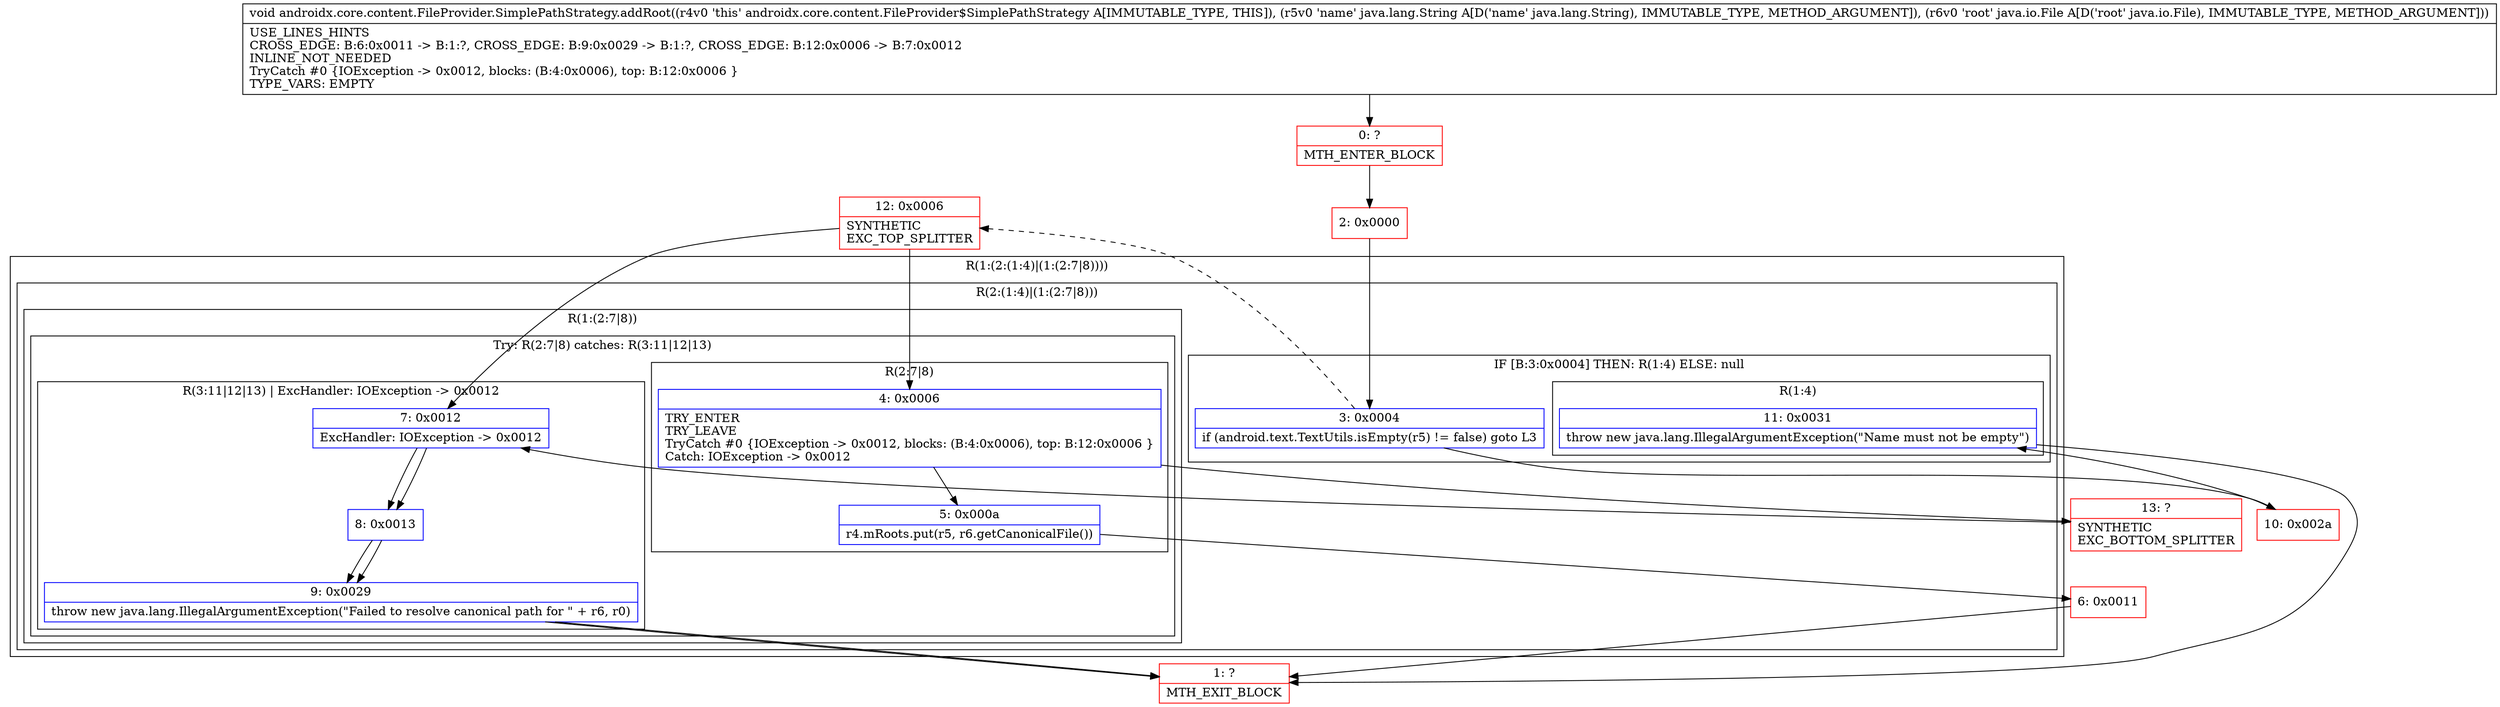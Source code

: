 digraph "CFG forandroidx.core.content.FileProvider.SimplePathStrategy.addRoot(Ljava\/lang\/String;Ljava\/io\/File;)V" {
subgraph cluster_Region_1310589442 {
label = "R(1:(2:(1:4)|(1:(2:7|8))))";
node [shape=record,color=blue];
subgraph cluster_Region_1455773375 {
label = "R(2:(1:4)|(1:(2:7|8)))";
node [shape=record,color=blue];
subgraph cluster_IfRegion_2099394335 {
label = "IF [B:3:0x0004] THEN: R(1:4) ELSE: null";
node [shape=record,color=blue];
Node_3 [shape=record,label="{3\:\ 0x0004|if (android.text.TextUtils.isEmpty(r5) != false) goto L3\l}"];
subgraph cluster_Region_1678499824 {
label = "R(1:4)";
node [shape=record,color=blue];
Node_11 [shape=record,label="{11\:\ 0x0031|throw new java.lang.IllegalArgumentException(\"Name must not be empty\")\l}"];
}
}
subgraph cluster_Region_1513869153 {
label = "R(1:(2:7|8))";
node [shape=record,color=blue];
subgraph cluster_TryCatchRegion_641145399 {
label = "Try: R(2:7|8) catches: R(3:11|12|13)";
node [shape=record,color=blue];
subgraph cluster_Region_1254181665 {
label = "R(2:7|8)";
node [shape=record,color=blue];
Node_4 [shape=record,label="{4\:\ 0x0006|TRY_ENTER\lTRY_LEAVE\lTryCatch #0 \{IOException \-\> 0x0012, blocks: (B:4:0x0006), top: B:12:0x0006 \}\lCatch: IOException \-\> 0x0012\l}"];
Node_5 [shape=record,label="{5\:\ 0x000a|r4.mRoots.put(r5, r6.getCanonicalFile())\l}"];
}
subgraph cluster_Region_1880091094 {
label = "R(3:11|12|13) | ExcHandler: IOException \-\> 0x0012\l";
node [shape=record,color=blue];
Node_7 [shape=record,label="{7\:\ 0x0012|ExcHandler: IOException \-\> 0x0012\l}"];
Node_8 [shape=record,label="{8\:\ 0x0013}"];
Node_9 [shape=record,label="{9\:\ 0x0029|throw new java.lang.IllegalArgumentException(\"Failed to resolve canonical path for \" + r6, r0)\l}"];
}
}
}
}
}
subgraph cluster_Region_1880091094 {
label = "R(3:11|12|13) | ExcHandler: IOException \-\> 0x0012\l";
node [shape=record,color=blue];
Node_7 [shape=record,label="{7\:\ 0x0012|ExcHandler: IOException \-\> 0x0012\l}"];
Node_8 [shape=record,label="{8\:\ 0x0013}"];
Node_9 [shape=record,label="{9\:\ 0x0029|throw new java.lang.IllegalArgumentException(\"Failed to resolve canonical path for \" + r6, r0)\l}"];
}
Node_0 [shape=record,color=red,label="{0\:\ ?|MTH_ENTER_BLOCK\l}"];
Node_2 [shape=record,color=red,label="{2\:\ 0x0000}"];
Node_10 [shape=record,color=red,label="{10\:\ 0x002a}"];
Node_1 [shape=record,color=red,label="{1\:\ ?|MTH_EXIT_BLOCK\l}"];
Node_12 [shape=record,color=red,label="{12\:\ 0x0006|SYNTHETIC\lEXC_TOP_SPLITTER\l}"];
Node_6 [shape=record,color=red,label="{6\:\ 0x0011}"];
Node_13 [shape=record,color=red,label="{13\:\ ?|SYNTHETIC\lEXC_BOTTOM_SPLITTER\l}"];
MethodNode[shape=record,label="{void androidx.core.content.FileProvider.SimplePathStrategy.addRoot((r4v0 'this' androidx.core.content.FileProvider$SimplePathStrategy A[IMMUTABLE_TYPE, THIS]), (r5v0 'name' java.lang.String A[D('name' java.lang.String), IMMUTABLE_TYPE, METHOD_ARGUMENT]), (r6v0 'root' java.io.File A[D('root' java.io.File), IMMUTABLE_TYPE, METHOD_ARGUMENT]))  | USE_LINES_HINTS\lCROSS_EDGE: B:6:0x0011 \-\> B:1:?, CROSS_EDGE: B:9:0x0029 \-\> B:1:?, CROSS_EDGE: B:12:0x0006 \-\> B:7:0x0012\lINLINE_NOT_NEEDED\lTryCatch #0 \{IOException \-\> 0x0012, blocks: (B:4:0x0006), top: B:12:0x0006 \}\lTYPE_VARS: EMPTY\l}"];
MethodNode -> Node_0;Node_3 -> Node_10;
Node_3 -> Node_12[style=dashed];
Node_11 -> Node_1;
Node_4 -> Node_5;
Node_4 -> Node_13;
Node_5 -> Node_6;
Node_7 -> Node_8;
Node_8 -> Node_9;
Node_9 -> Node_1;
Node_7 -> Node_8;
Node_8 -> Node_9;
Node_9 -> Node_1;
Node_0 -> Node_2;
Node_2 -> Node_3;
Node_10 -> Node_11;
Node_12 -> Node_4;
Node_12 -> Node_7;
Node_6 -> Node_1;
Node_13 -> Node_7;
}

